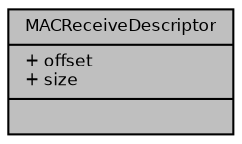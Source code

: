 digraph "MACReceiveDescriptor"
{
  bgcolor="transparent";
  edge [fontname="Helvetica",fontsize="8",labelfontname="Helvetica",labelfontsize="8"];
  node [fontname="Helvetica",fontsize="8",shape=record];
  Node1 [label="{MACReceiveDescriptor\n|+ offset\l+ size\l|}",height=0.2,width=0.4,color="black", fillcolor="grey75", style="filled", fontcolor="black"];
}
